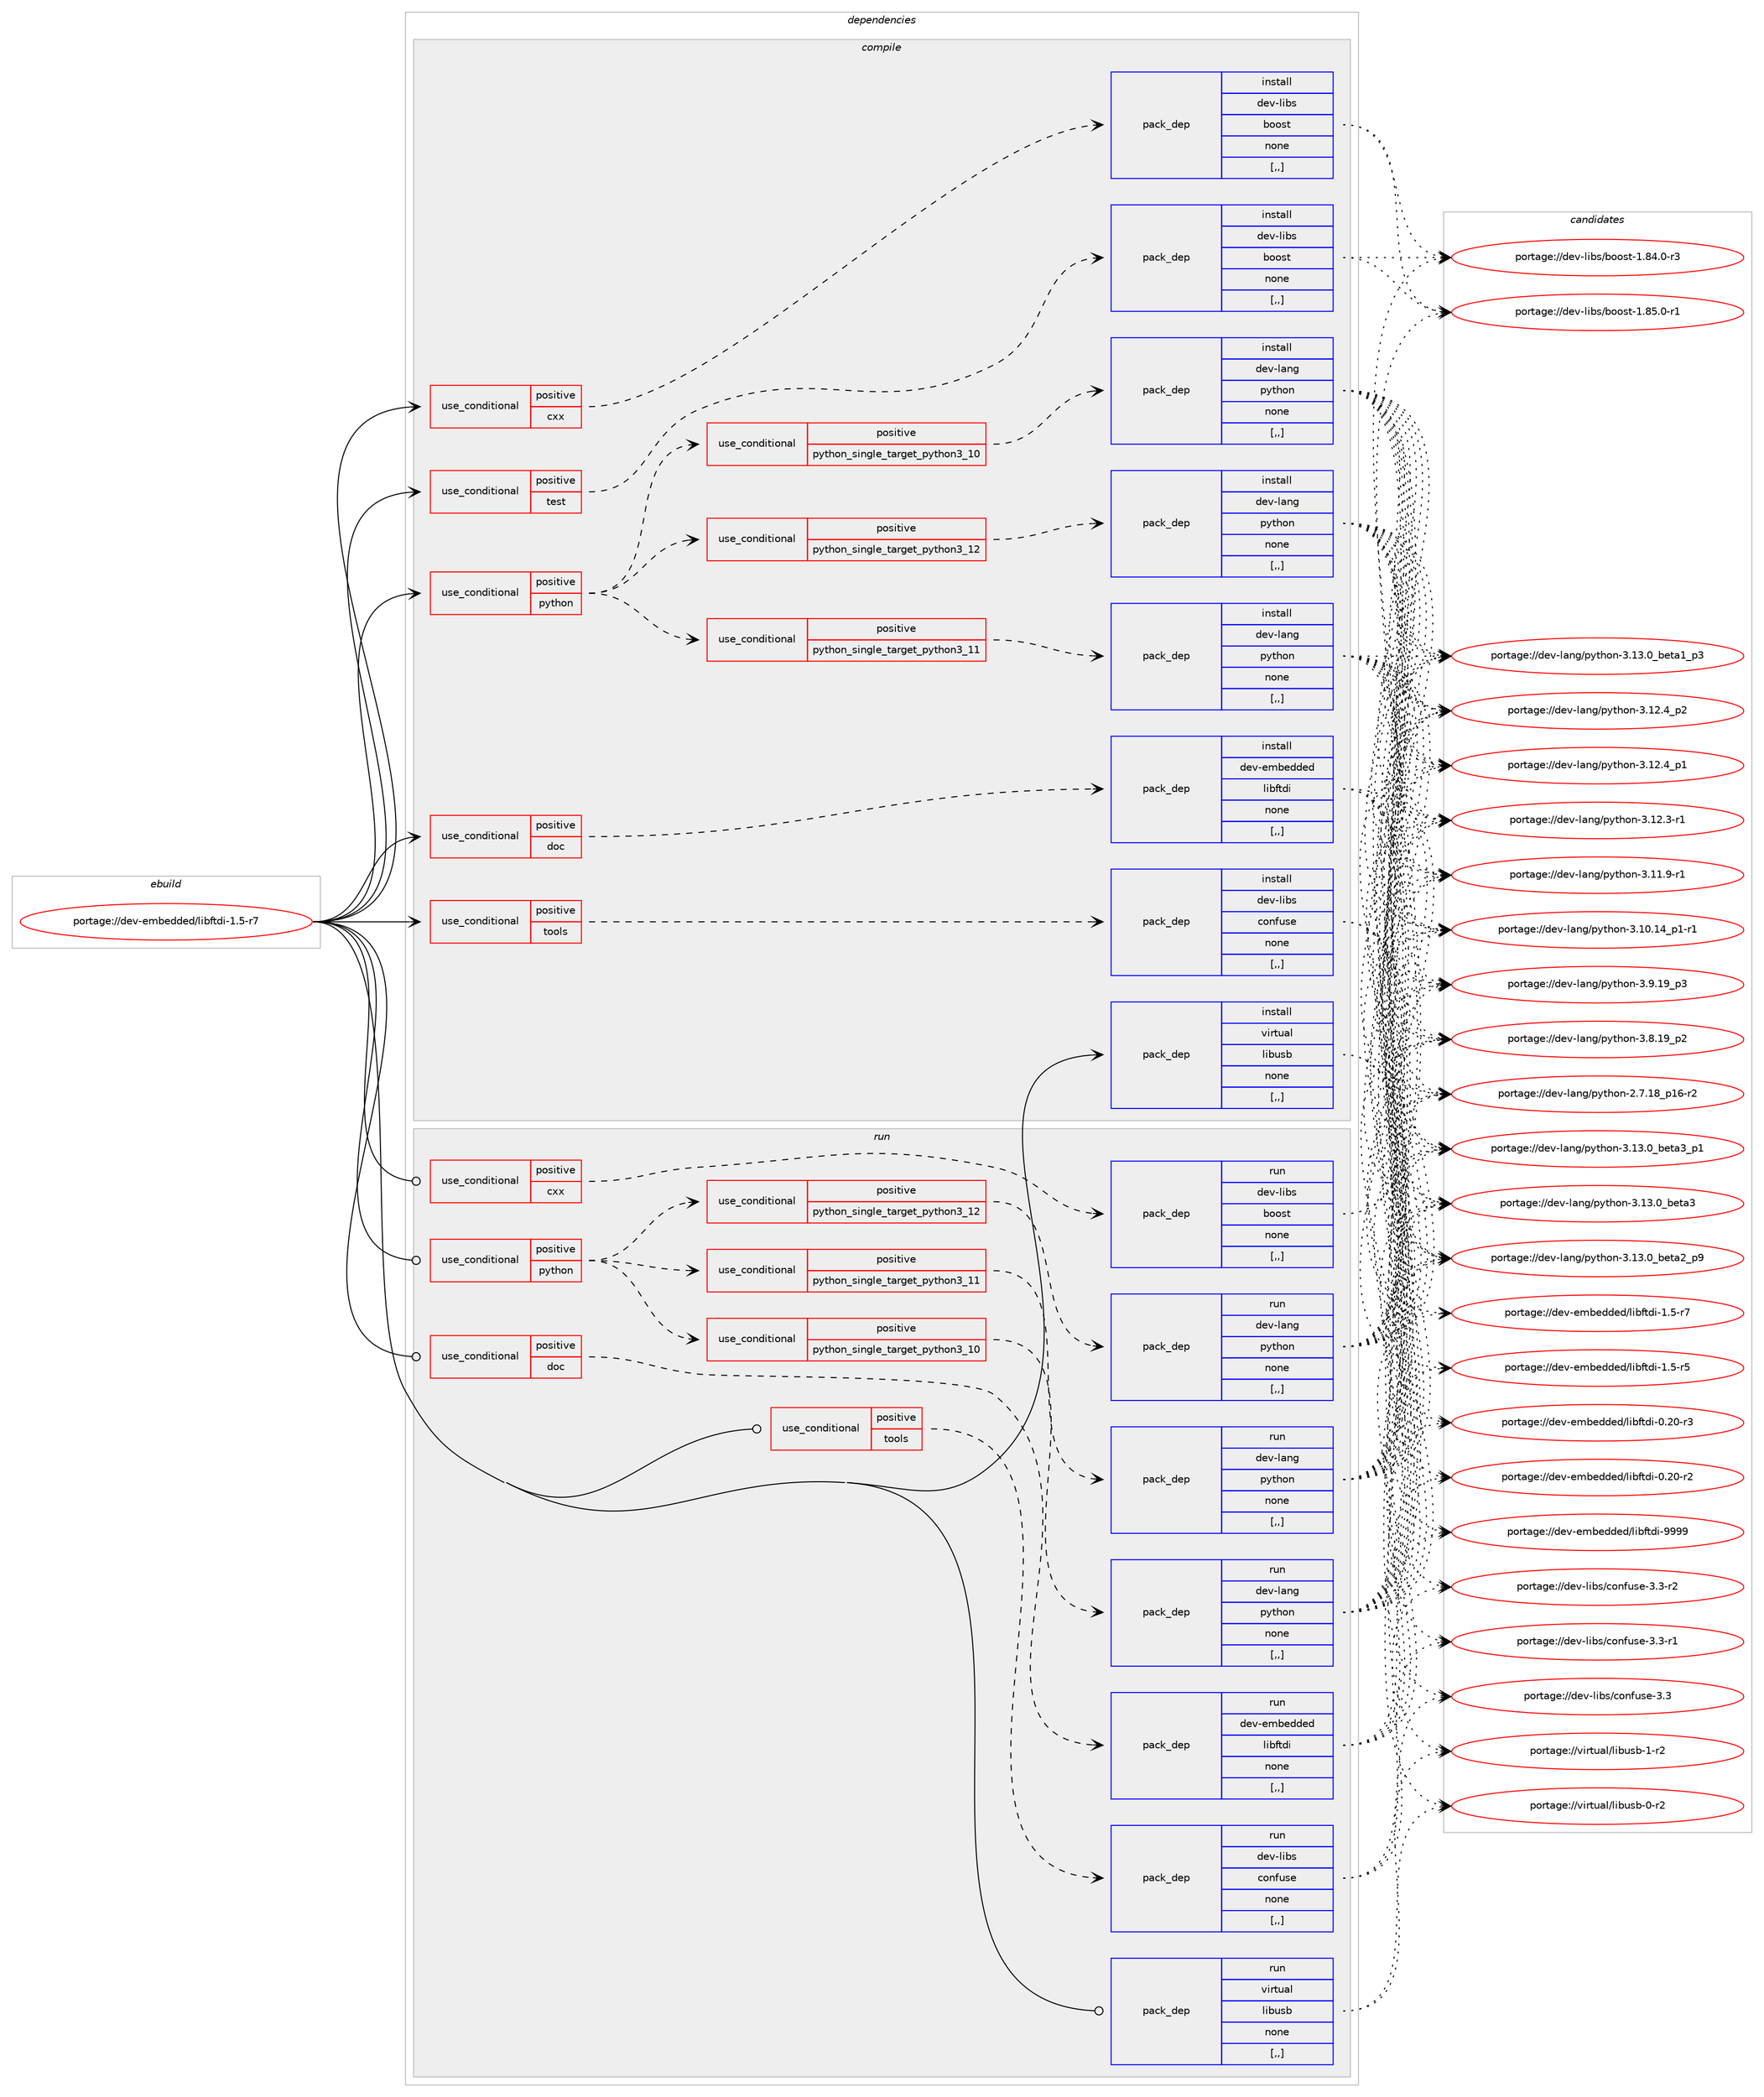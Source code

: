digraph prolog {

# *************
# Graph options
# *************

newrank=true;
concentrate=true;
compound=true;
graph [rankdir=LR,fontname=Helvetica,fontsize=10,ranksep=1.5];#, ranksep=2.5, nodesep=0.2];
edge  [arrowhead=vee];
node  [fontname=Helvetica,fontsize=10];

# **********
# The ebuild
# **********

subgraph cluster_leftcol {
color=gray;
label=<<i>ebuild</i>>;
id [label="portage://dev-embedded/libftdi-1.5-r7", color=red, width=4, href="../dev-embedded/libftdi-1.5-r7.svg"];
}

# ****************
# The dependencies
# ****************

subgraph cluster_midcol {
color=gray;
label=<<i>dependencies</i>>;
subgraph cluster_compile {
fillcolor="#eeeeee";
style=filled;
label=<<i>compile</i>>;
subgraph cond19487 {
dependency73178 [label=<<TABLE BORDER="0" CELLBORDER="1" CELLSPACING="0" CELLPADDING="4"><TR><TD ROWSPAN="3" CELLPADDING="10">use_conditional</TD></TR><TR><TD>positive</TD></TR><TR><TD>cxx</TD></TR></TABLE>>, shape=none, color=red];
subgraph pack52736 {
dependency73179 [label=<<TABLE BORDER="0" CELLBORDER="1" CELLSPACING="0" CELLPADDING="4" WIDTH="220"><TR><TD ROWSPAN="6" CELLPADDING="30">pack_dep</TD></TR><TR><TD WIDTH="110">install</TD></TR><TR><TD>dev-libs</TD></TR><TR><TD>boost</TD></TR><TR><TD>none</TD></TR><TR><TD>[,,]</TD></TR></TABLE>>, shape=none, color=blue];
}
dependency73178:e -> dependency73179:w [weight=20,style="dashed",arrowhead="vee"];
}
id:e -> dependency73178:w [weight=20,style="solid",arrowhead="vee"];
subgraph cond19488 {
dependency73180 [label=<<TABLE BORDER="0" CELLBORDER="1" CELLSPACING="0" CELLPADDING="4"><TR><TD ROWSPAN="3" CELLPADDING="10">use_conditional</TD></TR><TR><TD>positive</TD></TR><TR><TD>doc</TD></TR></TABLE>>, shape=none, color=red];
subgraph pack52737 {
dependency73181 [label=<<TABLE BORDER="0" CELLBORDER="1" CELLSPACING="0" CELLPADDING="4" WIDTH="220"><TR><TD ROWSPAN="6" CELLPADDING="30">pack_dep</TD></TR><TR><TD WIDTH="110">install</TD></TR><TR><TD>dev-embedded</TD></TR><TR><TD>libftdi</TD></TR><TR><TD>none</TD></TR><TR><TD>[,,]</TD></TR></TABLE>>, shape=none, color=blue];
}
dependency73180:e -> dependency73181:w [weight=20,style="dashed",arrowhead="vee"];
}
id:e -> dependency73180:w [weight=20,style="solid",arrowhead="vee"];
subgraph cond19489 {
dependency73182 [label=<<TABLE BORDER="0" CELLBORDER="1" CELLSPACING="0" CELLPADDING="4"><TR><TD ROWSPAN="3" CELLPADDING="10">use_conditional</TD></TR><TR><TD>positive</TD></TR><TR><TD>python</TD></TR></TABLE>>, shape=none, color=red];
subgraph cond19490 {
dependency73183 [label=<<TABLE BORDER="0" CELLBORDER="1" CELLSPACING="0" CELLPADDING="4"><TR><TD ROWSPAN="3" CELLPADDING="10">use_conditional</TD></TR><TR><TD>positive</TD></TR><TR><TD>python_single_target_python3_10</TD></TR></TABLE>>, shape=none, color=red];
subgraph pack52738 {
dependency73184 [label=<<TABLE BORDER="0" CELLBORDER="1" CELLSPACING="0" CELLPADDING="4" WIDTH="220"><TR><TD ROWSPAN="6" CELLPADDING="30">pack_dep</TD></TR><TR><TD WIDTH="110">install</TD></TR><TR><TD>dev-lang</TD></TR><TR><TD>python</TD></TR><TR><TD>none</TD></TR><TR><TD>[,,]</TD></TR></TABLE>>, shape=none, color=blue];
}
dependency73183:e -> dependency73184:w [weight=20,style="dashed",arrowhead="vee"];
}
dependency73182:e -> dependency73183:w [weight=20,style="dashed",arrowhead="vee"];
subgraph cond19491 {
dependency73185 [label=<<TABLE BORDER="0" CELLBORDER="1" CELLSPACING="0" CELLPADDING="4"><TR><TD ROWSPAN="3" CELLPADDING="10">use_conditional</TD></TR><TR><TD>positive</TD></TR><TR><TD>python_single_target_python3_11</TD></TR></TABLE>>, shape=none, color=red];
subgraph pack52739 {
dependency73186 [label=<<TABLE BORDER="0" CELLBORDER="1" CELLSPACING="0" CELLPADDING="4" WIDTH="220"><TR><TD ROWSPAN="6" CELLPADDING="30">pack_dep</TD></TR><TR><TD WIDTH="110">install</TD></TR><TR><TD>dev-lang</TD></TR><TR><TD>python</TD></TR><TR><TD>none</TD></TR><TR><TD>[,,]</TD></TR></TABLE>>, shape=none, color=blue];
}
dependency73185:e -> dependency73186:w [weight=20,style="dashed",arrowhead="vee"];
}
dependency73182:e -> dependency73185:w [weight=20,style="dashed",arrowhead="vee"];
subgraph cond19492 {
dependency73187 [label=<<TABLE BORDER="0" CELLBORDER="1" CELLSPACING="0" CELLPADDING="4"><TR><TD ROWSPAN="3" CELLPADDING="10">use_conditional</TD></TR><TR><TD>positive</TD></TR><TR><TD>python_single_target_python3_12</TD></TR></TABLE>>, shape=none, color=red];
subgraph pack52740 {
dependency73188 [label=<<TABLE BORDER="0" CELLBORDER="1" CELLSPACING="0" CELLPADDING="4" WIDTH="220"><TR><TD ROWSPAN="6" CELLPADDING="30">pack_dep</TD></TR><TR><TD WIDTH="110">install</TD></TR><TR><TD>dev-lang</TD></TR><TR><TD>python</TD></TR><TR><TD>none</TD></TR><TR><TD>[,,]</TD></TR></TABLE>>, shape=none, color=blue];
}
dependency73187:e -> dependency73188:w [weight=20,style="dashed",arrowhead="vee"];
}
dependency73182:e -> dependency73187:w [weight=20,style="dashed",arrowhead="vee"];
}
id:e -> dependency73182:w [weight=20,style="solid",arrowhead="vee"];
subgraph cond19493 {
dependency73189 [label=<<TABLE BORDER="0" CELLBORDER="1" CELLSPACING="0" CELLPADDING="4"><TR><TD ROWSPAN="3" CELLPADDING="10">use_conditional</TD></TR><TR><TD>positive</TD></TR><TR><TD>test</TD></TR></TABLE>>, shape=none, color=red];
subgraph pack52741 {
dependency73190 [label=<<TABLE BORDER="0" CELLBORDER="1" CELLSPACING="0" CELLPADDING="4" WIDTH="220"><TR><TD ROWSPAN="6" CELLPADDING="30">pack_dep</TD></TR><TR><TD WIDTH="110">install</TD></TR><TR><TD>dev-libs</TD></TR><TR><TD>boost</TD></TR><TR><TD>none</TD></TR><TR><TD>[,,]</TD></TR></TABLE>>, shape=none, color=blue];
}
dependency73189:e -> dependency73190:w [weight=20,style="dashed",arrowhead="vee"];
}
id:e -> dependency73189:w [weight=20,style="solid",arrowhead="vee"];
subgraph cond19494 {
dependency73191 [label=<<TABLE BORDER="0" CELLBORDER="1" CELLSPACING="0" CELLPADDING="4"><TR><TD ROWSPAN="3" CELLPADDING="10">use_conditional</TD></TR><TR><TD>positive</TD></TR><TR><TD>tools</TD></TR></TABLE>>, shape=none, color=red];
subgraph pack52742 {
dependency73192 [label=<<TABLE BORDER="0" CELLBORDER="1" CELLSPACING="0" CELLPADDING="4" WIDTH="220"><TR><TD ROWSPAN="6" CELLPADDING="30">pack_dep</TD></TR><TR><TD WIDTH="110">install</TD></TR><TR><TD>dev-libs</TD></TR><TR><TD>confuse</TD></TR><TR><TD>none</TD></TR><TR><TD>[,,]</TD></TR></TABLE>>, shape=none, color=blue];
}
dependency73191:e -> dependency73192:w [weight=20,style="dashed",arrowhead="vee"];
}
id:e -> dependency73191:w [weight=20,style="solid",arrowhead="vee"];
subgraph pack52743 {
dependency73193 [label=<<TABLE BORDER="0" CELLBORDER="1" CELLSPACING="0" CELLPADDING="4" WIDTH="220"><TR><TD ROWSPAN="6" CELLPADDING="30">pack_dep</TD></TR><TR><TD WIDTH="110">install</TD></TR><TR><TD>virtual</TD></TR><TR><TD>libusb</TD></TR><TR><TD>none</TD></TR><TR><TD>[,,]</TD></TR></TABLE>>, shape=none, color=blue];
}
id:e -> dependency73193:w [weight=20,style="solid",arrowhead="vee"];
}
subgraph cluster_compileandrun {
fillcolor="#eeeeee";
style=filled;
label=<<i>compile and run</i>>;
}
subgraph cluster_run {
fillcolor="#eeeeee";
style=filled;
label=<<i>run</i>>;
subgraph cond19495 {
dependency73194 [label=<<TABLE BORDER="0" CELLBORDER="1" CELLSPACING="0" CELLPADDING="4"><TR><TD ROWSPAN="3" CELLPADDING="10">use_conditional</TD></TR><TR><TD>positive</TD></TR><TR><TD>cxx</TD></TR></TABLE>>, shape=none, color=red];
subgraph pack52744 {
dependency73195 [label=<<TABLE BORDER="0" CELLBORDER="1" CELLSPACING="0" CELLPADDING="4" WIDTH="220"><TR><TD ROWSPAN="6" CELLPADDING="30">pack_dep</TD></TR><TR><TD WIDTH="110">run</TD></TR><TR><TD>dev-libs</TD></TR><TR><TD>boost</TD></TR><TR><TD>none</TD></TR><TR><TD>[,,]</TD></TR></TABLE>>, shape=none, color=blue];
}
dependency73194:e -> dependency73195:w [weight=20,style="dashed",arrowhead="vee"];
}
id:e -> dependency73194:w [weight=20,style="solid",arrowhead="odot"];
subgraph cond19496 {
dependency73196 [label=<<TABLE BORDER="0" CELLBORDER="1" CELLSPACING="0" CELLPADDING="4"><TR><TD ROWSPAN="3" CELLPADDING="10">use_conditional</TD></TR><TR><TD>positive</TD></TR><TR><TD>doc</TD></TR></TABLE>>, shape=none, color=red];
subgraph pack52745 {
dependency73197 [label=<<TABLE BORDER="0" CELLBORDER="1" CELLSPACING="0" CELLPADDING="4" WIDTH="220"><TR><TD ROWSPAN="6" CELLPADDING="30">pack_dep</TD></TR><TR><TD WIDTH="110">run</TD></TR><TR><TD>dev-embedded</TD></TR><TR><TD>libftdi</TD></TR><TR><TD>none</TD></TR><TR><TD>[,,]</TD></TR></TABLE>>, shape=none, color=blue];
}
dependency73196:e -> dependency73197:w [weight=20,style="dashed",arrowhead="vee"];
}
id:e -> dependency73196:w [weight=20,style="solid",arrowhead="odot"];
subgraph cond19497 {
dependency73198 [label=<<TABLE BORDER="0" CELLBORDER="1" CELLSPACING="0" CELLPADDING="4"><TR><TD ROWSPAN="3" CELLPADDING="10">use_conditional</TD></TR><TR><TD>positive</TD></TR><TR><TD>python</TD></TR></TABLE>>, shape=none, color=red];
subgraph cond19498 {
dependency73199 [label=<<TABLE BORDER="0" CELLBORDER="1" CELLSPACING="0" CELLPADDING="4"><TR><TD ROWSPAN="3" CELLPADDING="10">use_conditional</TD></TR><TR><TD>positive</TD></TR><TR><TD>python_single_target_python3_10</TD></TR></TABLE>>, shape=none, color=red];
subgraph pack52746 {
dependency73200 [label=<<TABLE BORDER="0" CELLBORDER="1" CELLSPACING="0" CELLPADDING="4" WIDTH="220"><TR><TD ROWSPAN="6" CELLPADDING="30">pack_dep</TD></TR><TR><TD WIDTH="110">run</TD></TR><TR><TD>dev-lang</TD></TR><TR><TD>python</TD></TR><TR><TD>none</TD></TR><TR><TD>[,,]</TD></TR></TABLE>>, shape=none, color=blue];
}
dependency73199:e -> dependency73200:w [weight=20,style="dashed",arrowhead="vee"];
}
dependency73198:e -> dependency73199:w [weight=20,style="dashed",arrowhead="vee"];
subgraph cond19499 {
dependency73201 [label=<<TABLE BORDER="0" CELLBORDER="1" CELLSPACING="0" CELLPADDING="4"><TR><TD ROWSPAN="3" CELLPADDING="10">use_conditional</TD></TR><TR><TD>positive</TD></TR><TR><TD>python_single_target_python3_11</TD></TR></TABLE>>, shape=none, color=red];
subgraph pack52747 {
dependency73202 [label=<<TABLE BORDER="0" CELLBORDER="1" CELLSPACING="0" CELLPADDING="4" WIDTH="220"><TR><TD ROWSPAN="6" CELLPADDING="30">pack_dep</TD></TR><TR><TD WIDTH="110">run</TD></TR><TR><TD>dev-lang</TD></TR><TR><TD>python</TD></TR><TR><TD>none</TD></TR><TR><TD>[,,]</TD></TR></TABLE>>, shape=none, color=blue];
}
dependency73201:e -> dependency73202:w [weight=20,style="dashed",arrowhead="vee"];
}
dependency73198:e -> dependency73201:w [weight=20,style="dashed",arrowhead="vee"];
subgraph cond19500 {
dependency73203 [label=<<TABLE BORDER="0" CELLBORDER="1" CELLSPACING="0" CELLPADDING="4"><TR><TD ROWSPAN="3" CELLPADDING="10">use_conditional</TD></TR><TR><TD>positive</TD></TR><TR><TD>python_single_target_python3_12</TD></TR></TABLE>>, shape=none, color=red];
subgraph pack52748 {
dependency73204 [label=<<TABLE BORDER="0" CELLBORDER="1" CELLSPACING="0" CELLPADDING="4" WIDTH="220"><TR><TD ROWSPAN="6" CELLPADDING="30">pack_dep</TD></TR><TR><TD WIDTH="110">run</TD></TR><TR><TD>dev-lang</TD></TR><TR><TD>python</TD></TR><TR><TD>none</TD></TR><TR><TD>[,,]</TD></TR></TABLE>>, shape=none, color=blue];
}
dependency73203:e -> dependency73204:w [weight=20,style="dashed",arrowhead="vee"];
}
dependency73198:e -> dependency73203:w [weight=20,style="dashed",arrowhead="vee"];
}
id:e -> dependency73198:w [weight=20,style="solid",arrowhead="odot"];
subgraph cond19501 {
dependency73205 [label=<<TABLE BORDER="0" CELLBORDER="1" CELLSPACING="0" CELLPADDING="4"><TR><TD ROWSPAN="3" CELLPADDING="10">use_conditional</TD></TR><TR><TD>positive</TD></TR><TR><TD>tools</TD></TR></TABLE>>, shape=none, color=red];
subgraph pack52749 {
dependency73206 [label=<<TABLE BORDER="0" CELLBORDER="1" CELLSPACING="0" CELLPADDING="4" WIDTH="220"><TR><TD ROWSPAN="6" CELLPADDING="30">pack_dep</TD></TR><TR><TD WIDTH="110">run</TD></TR><TR><TD>dev-libs</TD></TR><TR><TD>confuse</TD></TR><TR><TD>none</TD></TR><TR><TD>[,,]</TD></TR></TABLE>>, shape=none, color=blue];
}
dependency73205:e -> dependency73206:w [weight=20,style="dashed",arrowhead="vee"];
}
id:e -> dependency73205:w [weight=20,style="solid",arrowhead="odot"];
subgraph pack52750 {
dependency73207 [label=<<TABLE BORDER="0" CELLBORDER="1" CELLSPACING="0" CELLPADDING="4" WIDTH="220"><TR><TD ROWSPAN="6" CELLPADDING="30">pack_dep</TD></TR><TR><TD WIDTH="110">run</TD></TR><TR><TD>virtual</TD></TR><TR><TD>libusb</TD></TR><TR><TD>none</TD></TR><TR><TD>[,,]</TD></TR></TABLE>>, shape=none, color=blue];
}
id:e -> dependency73207:w [weight=20,style="solid",arrowhead="odot"];
}
}

# **************
# The candidates
# **************

subgraph cluster_choices {
rank=same;
color=gray;
label=<<i>candidates</i>>;

subgraph choice52736 {
color=black;
nodesep=1;
choice10010111845108105981154798111111115116454946565346484511449 [label="portage://dev-libs/boost-1.85.0-r1", color=red, width=4,href="../dev-libs/boost-1.85.0-r1.svg"];
choice10010111845108105981154798111111115116454946565246484511451 [label="portage://dev-libs/boost-1.84.0-r3", color=red, width=4,href="../dev-libs/boost-1.84.0-r3.svg"];
dependency73179:e -> choice10010111845108105981154798111111115116454946565346484511449:w [style=dotted,weight="100"];
dependency73179:e -> choice10010111845108105981154798111111115116454946565246484511451:w [style=dotted,weight="100"];
}
subgraph choice52737 {
color=black;
nodesep=1;
choice100101118451011099810110010010110047108105981021161001054557575757 [label="portage://dev-embedded/libftdi-9999", color=red, width=4,href="../dev-embedded/libftdi-9999.svg"];
choice10010111845101109981011001001011004710810598102116100105454946534511455 [label="portage://dev-embedded/libftdi-1.5-r7", color=red, width=4,href="../dev-embedded/libftdi-1.5-r7.svg"];
choice10010111845101109981011001001011004710810598102116100105454946534511453 [label="portage://dev-embedded/libftdi-1.5-r5", color=red, width=4,href="../dev-embedded/libftdi-1.5-r5.svg"];
choice1001011184510110998101100100101100471081059810211610010545484650484511451 [label="portage://dev-embedded/libftdi-0.20-r3", color=red, width=4,href="../dev-embedded/libftdi-0.20-r3.svg"];
choice1001011184510110998101100100101100471081059810211610010545484650484511450 [label="portage://dev-embedded/libftdi-0.20-r2", color=red, width=4,href="../dev-embedded/libftdi-0.20-r2.svg"];
dependency73181:e -> choice100101118451011099810110010010110047108105981021161001054557575757:w [style=dotted,weight="100"];
dependency73181:e -> choice10010111845101109981011001001011004710810598102116100105454946534511455:w [style=dotted,weight="100"];
dependency73181:e -> choice10010111845101109981011001001011004710810598102116100105454946534511453:w [style=dotted,weight="100"];
dependency73181:e -> choice1001011184510110998101100100101100471081059810211610010545484650484511451:w [style=dotted,weight="100"];
dependency73181:e -> choice1001011184510110998101100100101100471081059810211610010545484650484511450:w [style=dotted,weight="100"];
}
subgraph choice52738 {
color=black;
nodesep=1;
choice10010111845108971101034711212111610411111045514649514648959810111697519511249 [label="portage://dev-lang/python-3.13.0_beta3_p1", color=red, width=4,href="../dev-lang/python-3.13.0_beta3_p1.svg"];
choice1001011184510897110103471121211161041111104551464951464895981011169751 [label="portage://dev-lang/python-3.13.0_beta3", color=red, width=4,href="../dev-lang/python-3.13.0_beta3.svg"];
choice10010111845108971101034711212111610411111045514649514648959810111697509511257 [label="portage://dev-lang/python-3.13.0_beta2_p9", color=red, width=4,href="../dev-lang/python-3.13.0_beta2_p9.svg"];
choice10010111845108971101034711212111610411111045514649514648959810111697499511251 [label="portage://dev-lang/python-3.13.0_beta1_p3", color=red, width=4,href="../dev-lang/python-3.13.0_beta1_p3.svg"];
choice100101118451089711010347112121116104111110455146495046529511250 [label="portage://dev-lang/python-3.12.4_p2", color=red, width=4,href="../dev-lang/python-3.12.4_p2.svg"];
choice100101118451089711010347112121116104111110455146495046529511249 [label="portage://dev-lang/python-3.12.4_p1", color=red, width=4,href="../dev-lang/python-3.12.4_p1.svg"];
choice100101118451089711010347112121116104111110455146495046514511449 [label="portage://dev-lang/python-3.12.3-r1", color=red, width=4,href="../dev-lang/python-3.12.3-r1.svg"];
choice100101118451089711010347112121116104111110455146494946574511449 [label="portage://dev-lang/python-3.11.9-r1", color=red, width=4,href="../dev-lang/python-3.11.9-r1.svg"];
choice100101118451089711010347112121116104111110455146494846495295112494511449 [label="portage://dev-lang/python-3.10.14_p1-r1", color=red, width=4,href="../dev-lang/python-3.10.14_p1-r1.svg"];
choice100101118451089711010347112121116104111110455146574649579511251 [label="portage://dev-lang/python-3.9.19_p3", color=red, width=4,href="../dev-lang/python-3.9.19_p3.svg"];
choice100101118451089711010347112121116104111110455146564649579511250 [label="portage://dev-lang/python-3.8.19_p2", color=red, width=4,href="../dev-lang/python-3.8.19_p2.svg"];
choice100101118451089711010347112121116104111110455046554649569511249544511450 [label="portage://dev-lang/python-2.7.18_p16-r2", color=red, width=4,href="../dev-lang/python-2.7.18_p16-r2.svg"];
dependency73184:e -> choice10010111845108971101034711212111610411111045514649514648959810111697519511249:w [style=dotted,weight="100"];
dependency73184:e -> choice1001011184510897110103471121211161041111104551464951464895981011169751:w [style=dotted,weight="100"];
dependency73184:e -> choice10010111845108971101034711212111610411111045514649514648959810111697509511257:w [style=dotted,weight="100"];
dependency73184:e -> choice10010111845108971101034711212111610411111045514649514648959810111697499511251:w [style=dotted,weight="100"];
dependency73184:e -> choice100101118451089711010347112121116104111110455146495046529511250:w [style=dotted,weight="100"];
dependency73184:e -> choice100101118451089711010347112121116104111110455146495046529511249:w [style=dotted,weight="100"];
dependency73184:e -> choice100101118451089711010347112121116104111110455146495046514511449:w [style=dotted,weight="100"];
dependency73184:e -> choice100101118451089711010347112121116104111110455146494946574511449:w [style=dotted,weight="100"];
dependency73184:e -> choice100101118451089711010347112121116104111110455146494846495295112494511449:w [style=dotted,weight="100"];
dependency73184:e -> choice100101118451089711010347112121116104111110455146574649579511251:w [style=dotted,weight="100"];
dependency73184:e -> choice100101118451089711010347112121116104111110455146564649579511250:w [style=dotted,weight="100"];
dependency73184:e -> choice100101118451089711010347112121116104111110455046554649569511249544511450:w [style=dotted,weight="100"];
}
subgraph choice52739 {
color=black;
nodesep=1;
choice10010111845108971101034711212111610411111045514649514648959810111697519511249 [label="portage://dev-lang/python-3.13.0_beta3_p1", color=red, width=4,href="../dev-lang/python-3.13.0_beta3_p1.svg"];
choice1001011184510897110103471121211161041111104551464951464895981011169751 [label="portage://dev-lang/python-3.13.0_beta3", color=red, width=4,href="../dev-lang/python-3.13.0_beta3.svg"];
choice10010111845108971101034711212111610411111045514649514648959810111697509511257 [label="portage://dev-lang/python-3.13.0_beta2_p9", color=red, width=4,href="../dev-lang/python-3.13.0_beta2_p9.svg"];
choice10010111845108971101034711212111610411111045514649514648959810111697499511251 [label="portage://dev-lang/python-3.13.0_beta1_p3", color=red, width=4,href="../dev-lang/python-3.13.0_beta1_p3.svg"];
choice100101118451089711010347112121116104111110455146495046529511250 [label="portage://dev-lang/python-3.12.4_p2", color=red, width=4,href="../dev-lang/python-3.12.4_p2.svg"];
choice100101118451089711010347112121116104111110455146495046529511249 [label="portage://dev-lang/python-3.12.4_p1", color=red, width=4,href="../dev-lang/python-3.12.4_p1.svg"];
choice100101118451089711010347112121116104111110455146495046514511449 [label="portage://dev-lang/python-3.12.3-r1", color=red, width=4,href="../dev-lang/python-3.12.3-r1.svg"];
choice100101118451089711010347112121116104111110455146494946574511449 [label="portage://dev-lang/python-3.11.9-r1", color=red, width=4,href="../dev-lang/python-3.11.9-r1.svg"];
choice100101118451089711010347112121116104111110455146494846495295112494511449 [label="portage://dev-lang/python-3.10.14_p1-r1", color=red, width=4,href="../dev-lang/python-3.10.14_p1-r1.svg"];
choice100101118451089711010347112121116104111110455146574649579511251 [label="portage://dev-lang/python-3.9.19_p3", color=red, width=4,href="../dev-lang/python-3.9.19_p3.svg"];
choice100101118451089711010347112121116104111110455146564649579511250 [label="portage://dev-lang/python-3.8.19_p2", color=red, width=4,href="../dev-lang/python-3.8.19_p2.svg"];
choice100101118451089711010347112121116104111110455046554649569511249544511450 [label="portage://dev-lang/python-2.7.18_p16-r2", color=red, width=4,href="../dev-lang/python-2.7.18_p16-r2.svg"];
dependency73186:e -> choice10010111845108971101034711212111610411111045514649514648959810111697519511249:w [style=dotted,weight="100"];
dependency73186:e -> choice1001011184510897110103471121211161041111104551464951464895981011169751:w [style=dotted,weight="100"];
dependency73186:e -> choice10010111845108971101034711212111610411111045514649514648959810111697509511257:w [style=dotted,weight="100"];
dependency73186:e -> choice10010111845108971101034711212111610411111045514649514648959810111697499511251:w [style=dotted,weight="100"];
dependency73186:e -> choice100101118451089711010347112121116104111110455146495046529511250:w [style=dotted,weight="100"];
dependency73186:e -> choice100101118451089711010347112121116104111110455146495046529511249:w [style=dotted,weight="100"];
dependency73186:e -> choice100101118451089711010347112121116104111110455146495046514511449:w [style=dotted,weight="100"];
dependency73186:e -> choice100101118451089711010347112121116104111110455146494946574511449:w [style=dotted,weight="100"];
dependency73186:e -> choice100101118451089711010347112121116104111110455146494846495295112494511449:w [style=dotted,weight="100"];
dependency73186:e -> choice100101118451089711010347112121116104111110455146574649579511251:w [style=dotted,weight="100"];
dependency73186:e -> choice100101118451089711010347112121116104111110455146564649579511250:w [style=dotted,weight="100"];
dependency73186:e -> choice100101118451089711010347112121116104111110455046554649569511249544511450:w [style=dotted,weight="100"];
}
subgraph choice52740 {
color=black;
nodesep=1;
choice10010111845108971101034711212111610411111045514649514648959810111697519511249 [label="portage://dev-lang/python-3.13.0_beta3_p1", color=red, width=4,href="../dev-lang/python-3.13.0_beta3_p1.svg"];
choice1001011184510897110103471121211161041111104551464951464895981011169751 [label="portage://dev-lang/python-3.13.0_beta3", color=red, width=4,href="../dev-lang/python-3.13.0_beta3.svg"];
choice10010111845108971101034711212111610411111045514649514648959810111697509511257 [label="portage://dev-lang/python-3.13.0_beta2_p9", color=red, width=4,href="../dev-lang/python-3.13.0_beta2_p9.svg"];
choice10010111845108971101034711212111610411111045514649514648959810111697499511251 [label="portage://dev-lang/python-3.13.0_beta1_p3", color=red, width=4,href="../dev-lang/python-3.13.0_beta1_p3.svg"];
choice100101118451089711010347112121116104111110455146495046529511250 [label="portage://dev-lang/python-3.12.4_p2", color=red, width=4,href="../dev-lang/python-3.12.4_p2.svg"];
choice100101118451089711010347112121116104111110455146495046529511249 [label="portage://dev-lang/python-3.12.4_p1", color=red, width=4,href="../dev-lang/python-3.12.4_p1.svg"];
choice100101118451089711010347112121116104111110455146495046514511449 [label="portage://dev-lang/python-3.12.3-r1", color=red, width=4,href="../dev-lang/python-3.12.3-r1.svg"];
choice100101118451089711010347112121116104111110455146494946574511449 [label="portage://dev-lang/python-3.11.9-r1", color=red, width=4,href="../dev-lang/python-3.11.9-r1.svg"];
choice100101118451089711010347112121116104111110455146494846495295112494511449 [label="portage://dev-lang/python-3.10.14_p1-r1", color=red, width=4,href="../dev-lang/python-3.10.14_p1-r1.svg"];
choice100101118451089711010347112121116104111110455146574649579511251 [label="portage://dev-lang/python-3.9.19_p3", color=red, width=4,href="../dev-lang/python-3.9.19_p3.svg"];
choice100101118451089711010347112121116104111110455146564649579511250 [label="portage://dev-lang/python-3.8.19_p2", color=red, width=4,href="../dev-lang/python-3.8.19_p2.svg"];
choice100101118451089711010347112121116104111110455046554649569511249544511450 [label="portage://dev-lang/python-2.7.18_p16-r2", color=red, width=4,href="../dev-lang/python-2.7.18_p16-r2.svg"];
dependency73188:e -> choice10010111845108971101034711212111610411111045514649514648959810111697519511249:w [style=dotted,weight="100"];
dependency73188:e -> choice1001011184510897110103471121211161041111104551464951464895981011169751:w [style=dotted,weight="100"];
dependency73188:e -> choice10010111845108971101034711212111610411111045514649514648959810111697509511257:w [style=dotted,weight="100"];
dependency73188:e -> choice10010111845108971101034711212111610411111045514649514648959810111697499511251:w [style=dotted,weight="100"];
dependency73188:e -> choice100101118451089711010347112121116104111110455146495046529511250:w [style=dotted,weight="100"];
dependency73188:e -> choice100101118451089711010347112121116104111110455146495046529511249:w [style=dotted,weight="100"];
dependency73188:e -> choice100101118451089711010347112121116104111110455146495046514511449:w [style=dotted,weight="100"];
dependency73188:e -> choice100101118451089711010347112121116104111110455146494946574511449:w [style=dotted,weight="100"];
dependency73188:e -> choice100101118451089711010347112121116104111110455146494846495295112494511449:w [style=dotted,weight="100"];
dependency73188:e -> choice100101118451089711010347112121116104111110455146574649579511251:w [style=dotted,weight="100"];
dependency73188:e -> choice100101118451089711010347112121116104111110455146564649579511250:w [style=dotted,weight="100"];
dependency73188:e -> choice100101118451089711010347112121116104111110455046554649569511249544511450:w [style=dotted,weight="100"];
}
subgraph choice52741 {
color=black;
nodesep=1;
choice10010111845108105981154798111111115116454946565346484511449 [label="portage://dev-libs/boost-1.85.0-r1", color=red, width=4,href="../dev-libs/boost-1.85.0-r1.svg"];
choice10010111845108105981154798111111115116454946565246484511451 [label="portage://dev-libs/boost-1.84.0-r3", color=red, width=4,href="../dev-libs/boost-1.84.0-r3.svg"];
dependency73190:e -> choice10010111845108105981154798111111115116454946565346484511449:w [style=dotted,weight="100"];
dependency73190:e -> choice10010111845108105981154798111111115116454946565246484511451:w [style=dotted,weight="100"];
}
subgraph choice52742 {
color=black;
nodesep=1;
choice10010111845108105981154799111110102117115101455146514511450 [label="portage://dev-libs/confuse-3.3-r2", color=red, width=4,href="../dev-libs/confuse-3.3-r2.svg"];
choice10010111845108105981154799111110102117115101455146514511449 [label="portage://dev-libs/confuse-3.3-r1", color=red, width=4,href="../dev-libs/confuse-3.3-r1.svg"];
choice1001011184510810598115479911111010211711510145514651 [label="portage://dev-libs/confuse-3.3", color=red, width=4,href="../dev-libs/confuse-3.3.svg"];
dependency73192:e -> choice10010111845108105981154799111110102117115101455146514511450:w [style=dotted,weight="100"];
dependency73192:e -> choice10010111845108105981154799111110102117115101455146514511449:w [style=dotted,weight="100"];
dependency73192:e -> choice1001011184510810598115479911111010211711510145514651:w [style=dotted,weight="100"];
}
subgraph choice52743 {
color=black;
nodesep=1;
choice1181051141161179710847108105981171159845494511450 [label="portage://virtual/libusb-1-r2", color=red, width=4,href="../virtual/libusb-1-r2.svg"];
choice1181051141161179710847108105981171159845484511450 [label="portage://virtual/libusb-0-r2", color=red, width=4,href="../virtual/libusb-0-r2.svg"];
dependency73193:e -> choice1181051141161179710847108105981171159845494511450:w [style=dotted,weight="100"];
dependency73193:e -> choice1181051141161179710847108105981171159845484511450:w [style=dotted,weight="100"];
}
subgraph choice52744 {
color=black;
nodesep=1;
choice10010111845108105981154798111111115116454946565346484511449 [label="portage://dev-libs/boost-1.85.0-r1", color=red, width=4,href="../dev-libs/boost-1.85.0-r1.svg"];
choice10010111845108105981154798111111115116454946565246484511451 [label="portage://dev-libs/boost-1.84.0-r3", color=red, width=4,href="../dev-libs/boost-1.84.0-r3.svg"];
dependency73195:e -> choice10010111845108105981154798111111115116454946565346484511449:w [style=dotted,weight="100"];
dependency73195:e -> choice10010111845108105981154798111111115116454946565246484511451:w [style=dotted,weight="100"];
}
subgraph choice52745 {
color=black;
nodesep=1;
choice100101118451011099810110010010110047108105981021161001054557575757 [label="portage://dev-embedded/libftdi-9999", color=red, width=4,href="../dev-embedded/libftdi-9999.svg"];
choice10010111845101109981011001001011004710810598102116100105454946534511455 [label="portage://dev-embedded/libftdi-1.5-r7", color=red, width=4,href="../dev-embedded/libftdi-1.5-r7.svg"];
choice10010111845101109981011001001011004710810598102116100105454946534511453 [label="portage://dev-embedded/libftdi-1.5-r5", color=red, width=4,href="../dev-embedded/libftdi-1.5-r5.svg"];
choice1001011184510110998101100100101100471081059810211610010545484650484511451 [label="portage://dev-embedded/libftdi-0.20-r3", color=red, width=4,href="../dev-embedded/libftdi-0.20-r3.svg"];
choice1001011184510110998101100100101100471081059810211610010545484650484511450 [label="portage://dev-embedded/libftdi-0.20-r2", color=red, width=4,href="../dev-embedded/libftdi-0.20-r2.svg"];
dependency73197:e -> choice100101118451011099810110010010110047108105981021161001054557575757:w [style=dotted,weight="100"];
dependency73197:e -> choice10010111845101109981011001001011004710810598102116100105454946534511455:w [style=dotted,weight="100"];
dependency73197:e -> choice10010111845101109981011001001011004710810598102116100105454946534511453:w [style=dotted,weight="100"];
dependency73197:e -> choice1001011184510110998101100100101100471081059810211610010545484650484511451:w [style=dotted,weight="100"];
dependency73197:e -> choice1001011184510110998101100100101100471081059810211610010545484650484511450:w [style=dotted,weight="100"];
}
subgraph choice52746 {
color=black;
nodesep=1;
choice10010111845108971101034711212111610411111045514649514648959810111697519511249 [label="portage://dev-lang/python-3.13.0_beta3_p1", color=red, width=4,href="../dev-lang/python-3.13.0_beta3_p1.svg"];
choice1001011184510897110103471121211161041111104551464951464895981011169751 [label="portage://dev-lang/python-3.13.0_beta3", color=red, width=4,href="../dev-lang/python-3.13.0_beta3.svg"];
choice10010111845108971101034711212111610411111045514649514648959810111697509511257 [label="portage://dev-lang/python-3.13.0_beta2_p9", color=red, width=4,href="../dev-lang/python-3.13.0_beta2_p9.svg"];
choice10010111845108971101034711212111610411111045514649514648959810111697499511251 [label="portage://dev-lang/python-3.13.0_beta1_p3", color=red, width=4,href="../dev-lang/python-3.13.0_beta1_p3.svg"];
choice100101118451089711010347112121116104111110455146495046529511250 [label="portage://dev-lang/python-3.12.4_p2", color=red, width=4,href="../dev-lang/python-3.12.4_p2.svg"];
choice100101118451089711010347112121116104111110455146495046529511249 [label="portage://dev-lang/python-3.12.4_p1", color=red, width=4,href="../dev-lang/python-3.12.4_p1.svg"];
choice100101118451089711010347112121116104111110455146495046514511449 [label="portage://dev-lang/python-3.12.3-r1", color=red, width=4,href="../dev-lang/python-3.12.3-r1.svg"];
choice100101118451089711010347112121116104111110455146494946574511449 [label="portage://dev-lang/python-3.11.9-r1", color=red, width=4,href="../dev-lang/python-3.11.9-r1.svg"];
choice100101118451089711010347112121116104111110455146494846495295112494511449 [label="portage://dev-lang/python-3.10.14_p1-r1", color=red, width=4,href="../dev-lang/python-3.10.14_p1-r1.svg"];
choice100101118451089711010347112121116104111110455146574649579511251 [label="portage://dev-lang/python-3.9.19_p3", color=red, width=4,href="../dev-lang/python-3.9.19_p3.svg"];
choice100101118451089711010347112121116104111110455146564649579511250 [label="portage://dev-lang/python-3.8.19_p2", color=red, width=4,href="../dev-lang/python-3.8.19_p2.svg"];
choice100101118451089711010347112121116104111110455046554649569511249544511450 [label="portage://dev-lang/python-2.7.18_p16-r2", color=red, width=4,href="../dev-lang/python-2.7.18_p16-r2.svg"];
dependency73200:e -> choice10010111845108971101034711212111610411111045514649514648959810111697519511249:w [style=dotted,weight="100"];
dependency73200:e -> choice1001011184510897110103471121211161041111104551464951464895981011169751:w [style=dotted,weight="100"];
dependency73200:e -> choice10010111845108971101034711212111610411111045514649514648959810111697509511257:w [style=dotted,weight="100"];
dependency73200:e -> choice10010111845108971101034711212111610411111045514649514648959810111697499511251:w [style=dotted,weight="100"];
dependency73200:e -> choice100101118451089711010347112121116104111110455146495046529511250:w [style=dotted,weight="100"];
dependency73200:e -> choice100101118451089711010347112121116104111110455146495046529511249:w [style=dotted,weight="100"];
dependency73200:e -> choice100101118451089711010347112121116104111110455146495046514511449:w [style=dotted,weight="100"];
dependency73200:e -> choice100101118451089711010347112121116104111110455146494946574511449:w [style=dotted,weight="100"];
dependency73200:e -> choice100101118451089711010347112121116104111110455146494846495295112494511449:w [style=dotted,weight="100"];
dependency73200:e -> choice100101118451089711010347112121116104111110455146574649579511251:w [style=dotted,weight="100"];
dependency73200:e -> choice100101118451089711010347112121116104111110455146564649579511250:w [style=dotted,weight="100"];
dependency73200:e -> choice100101118451089711010347112121116104111110455046554649569511249544511450:w [style=dotted,weight="100"];
}
subgraph choice52747 {
color=black;
nodesep=1;
choice10010111845108971101034711212111610411111045514649514648959810111697519511249 [label="portage://dev-lang/python-3.13.0_beta3_p1", color=red, width=4,href="../dev-lang/python-3.13.0_beta3_p1.svg"];
choice1001011184510897110103471121211161041111104551464951464895981011169751 [label="portage://dev-lang/python-3.13.0_beta3", color=red, width=4,href="../dev-lang/python-3.13.0_beta3.svg"];
choice10010111845108971101034711212111610411111045514649514648959810111697509511257 [label="portage://dev-lang/python-3.13.0_beta2_p9", color=red, width=4,href="../dev-lang/python-3.13.0_beta2_p9.svg"];
choice10010111845108971101034711212111610411111045514649514648959810111697499511251 [label="portage://dev-lang/python-3.13.0_beta1_p3", color=red, width=4,href="../dev-lang/python-3.13.0_beta1_p3.svg"];
choice100101118451089711010347112121116104111110455146495046529511250 [label="portage://dev-lang/python-3.12.4_p2", color=red, width=4,href="../dev-lang/python-3.12.4_p2.svg"];
choice100101118451089711010347112121116104111110455146495046529511249 [label="portage://dev-lang/python-3.12.4_p1", color=red, width=4,href="../dev-lang/python-3.12.4_p1.svg"];
choice100101118451089711010347112121116104111110455146495046514511449 [label="portage://dev-lang/python-3.12.3-r1", color=red, width=4,href="../dev-lang/python-3.12.3-r1.svg"];
choice100101118451089711010347112121116104111110455146494946574511449 [label="portage://dev-lang/python-3.11.9-r1", color=red, width=4,href="../dev-lang/python-3.11.9-r1.svg"];
choice100101118451089711010347112121116104111110455146494846495295112494511449 [label="portage://dev-lang/python-3.10.14_p1-r1", color=red, width=4,href="../dev-lang/python-3.10.14_p1-r1.svg"];
choice100101118451089711010347112121116104111110455146574649579511251 [label="portage://dev-lang/python-3.9.19_p3", color=red, width=4,href="../dev-lang/python-3.9.19_p3.svg"];
choice100101118451089711010347112121116104111110455146564649579511250 [label="portage://dev-lang/python-3.8.19_p2", color=red, width=4,href="../dev-lang/python-3.8.19_p2.svg"];
choice100101118451089711010347112121116104111110455046554649569511249544511450 [label="portage://dev-lang/python-2.7.18_p16-r2", color=red, width=4,href="../dev-lang/python-2.7.18_p16-r2.svg"];
dependency73202:e -> choice10010111845108971101034711212111610411111045514649514648959810111697519511249:w [style=dotted,weight="100"];
dependency73202:e -> choice1001011184510897110103471121211161041111104551464951464895981011169751:w [style=dotted,weight="100"];
dependency73202:e -> choice10010111845108971101034711212111610411111045514649514648959810111697509511257:w [style=dotted,weight="100"];
dependency73202:e -> choice10010111845108971101034711212111610411111045514649514648959810111697499511251:w [style=dotted,weight="100"];
dependency73202:e -> choice100101118451089711010347112121116104111110455146495046529511250:w [style=dotted,weight="100"];
dependency73202:e -> choice100101118451089711010347112121116104111110455146495046529511249:w [style=dotted,weight="100"];
dependency73202:e -> choice100101118451089711010347112121116104111110455146495046514511449:w [style=dotted,weight="100"];
dependency73202:e -> choice100101118451089711010347112121116104111110455146494946574511449:w [style=dotted,weight="100"];
dependency73202:e -> choice100101118451089711010347112121116104111110455146494846495295112494511449:w [style=dotted,weight="100"];
dependency73202:e -> choice100101118451089711010347112121116104111110455146574649579511251:w [style=dotted,weight="100"];
dependency73202:e -> choice100101118451089711010347112121116104111110455146564649579511250:w [style=dotted,weight="100"];
dependency73202:e -> choice100101118451089711010347112121116104111110455046554649569511249544511450:w [style=dotted,weight="100"];
}
subgraph choice52748 {
color=black;
nodesep=1;
choice10010111845108971101034711212111610411111045514649514648959810111697519511249 [label="portage://dev-lang/python-3.13.0_beta3_p1", color=red, width=4,href="../dev-lang/python-3.13.0_beta3_p1.svg"];
choice1001011184510897110103471121211161041111104551464951464895981011169751 [label="portage://dev-lang/python-3.13.0_beta3", color=red, width=4,href="../dev-lang/python-3.13.0_beta3.svg"];
choice10010111845108971101034711212111610411111045514649514648959810111697509511257 [label="portage://dev-lang/python-3.13.0_beta2_p9", color=red, width=4,href="../dev-lang/python-3.13.0_beta2_p9.svg"];
choice10010111845108971101034711212111610411111045514649514648959810111697499511251 [label="portage://dev-lang/python-3.13.0_beta1_p3", color=red, width=4,href="../dev-lang/python-3.13.0_beta1_p3.svg"];
choice100101118451089711010347112121116104111110455146495046529511250 [label="portage://dev-lang/python-3.12.4_p2", color=red, width=4,href="../dev-lang/python-3.12.4_p2.svg"];
choice100101118451089711010347112121116104111110455146495046529511249 [label="portage://dev-lang/python-3.12.4_p1", color=red, width=4,href="../dev-lang/python-3.12.4_p1.svg"];
choice100101118451089711010347112121116104111110455146495046514511449 [label="portage://dev-lang/python-3.12.3-r1", color=red, width=4,href="../dev-lang/python-3.12.3-r1.svg"];
choice100101118451089711010347112121116104111110455146494946574511449 [label="portage://dev-lang/python-3.11.9-r1", color=red, width=4,href="../dev-lang/python-3.11.9-r1.svg"];
choice100101118451089711010347112121116104111110455146494846495295112494511449 [label="portage://dev-lang/python-3.10.14_p1-r1", color=red, width=4,href="../dev-lang/python-3.10.14_p1-r1.svg"];
choice100101118451089711010347112121116104111110455146574649579511251 [label="portage://dev-lang/python-3.9.19_p3", color=red, width=4,href="../dev-lang/python-3.9.19_p3.svg"];
choice100101118451089711010347112121116104111110455146564649579511250 [label="portage://dev-lang/python-3.8.19_p2", color=red, width=4,href="../dev-lang/python-3.8.19_p2.svg"];
choice100101118451089711010347112121116104111110455046554649569511249544511450 [label="portage://dev-lang/python-2.7.18_p16-r2", color=red, width=4,href="../dev-lang/python-2.7.18_p16-r2.svg"];
dependency73204:e -> choice10010111845108971101034711212111610411111045514649514648959810111697519511249:w [style=dotted,weight="100"];
dependency73204:e -> choice1001011184510897110103471121211161041111104551464951464895981011169751:w [style=dotted,weight="100"];
dependency73204:e -> choice10010111845108971101034711212111610411111045514649514648959810111697509511257:w [style=dotted,weight="100"];
dependency73204:e -> choice10010111845108971101034711212111610411111045514649514648959810111697499511251:w [style=dotted,weight="100"];
dependency73204:e -> choice100101118451089711010347112121116104111110455146495046529511250:w [style=dotted,weight="100"];
dependency73204:e -> choice100101118451089711010347112121116104111110455146495046529511249:w [style=dotted,weight="100"];
dependency73204:e -> choice100101118451089711010347112121116104111110455146495046514511449:w [style=dotted,weight="100"];
dependency73204:e -> choice100101118451089711010347112121116104111110455146494946574511449:w [style=dotted,weight="100"];
dependency73204:e -> choice100101118451089711010347112121116104111110455146494846495295112494511449:w [style=dotted,weight="100"];
dependency73204:e -> choice100101118451089711010347112121116104111110455146574649579511251:w [style=dotted,weight="100"];
dependency73204:e -> choice100101118451089711010347112121116104111110455146564649579511250:w [style=dotted,weight="100"];
dependency73204:e -> choice100101118451089711010347112121116104111110455046554649569511249544511450:w [style=dotted,weight="100"];
}
subgraph choice52749 {
color=black;
nodesep=1;
choice10010111845108105981154799111110102117115101455146514511450 [label="portage://dev-libs/confuse-3.3-r2", color=red, width=4,href="../dev-libs/confuse-3.3-r2.svg"];
choice10010111845108105981154799111110102117115101455146514511449 [label="portage://dev-libs/confuse-3.3-r1", color=red, width=4,href="../dev-libs/confuse-3.3-r1.svg"];
choice1001011184510810598115479911111010211711510145514651 [label="portage://dev-libs/confuse-3.3", color=red, width=4,href="../dev-libs/confuse-3.3.svg"];
dependency73206:e -> choice10010111845108105981154799111110102117115101455146514511450:w [style=dotted,weight="100"];
dependency73206:e -> choice10010111845108105981154799111110102117115101455146514511449:w [style=dotted,weight="100"];
dependency73206:e -> choice1001011184510810598115479911111010211711510145514651:w [style=dotted,weight="100"];
}
subgraph choice52750 {
color=black;
nodesep=1;
choice1181051141161179710847108105981171159845494511450 [label="portage://virtual/libusb-1-r2", color=red, width=4,href="../virtual/libusb-1-r2.svg"];
choice1181051141161179710847108105981171159845484511450 [label="portage://virtual/libusb-0-r2", color=red, width=4,href="../virtual/libusb-0-r2.svg"];
dependency73207:e -> choice1181051141161179710847108105981171159845494511450:w [style=dotted,weight="100"];
dependency73207:e -> choice1181051141161179710847108105981171159845484511450:w [style=dotted,weight="100"];
}
}

}
